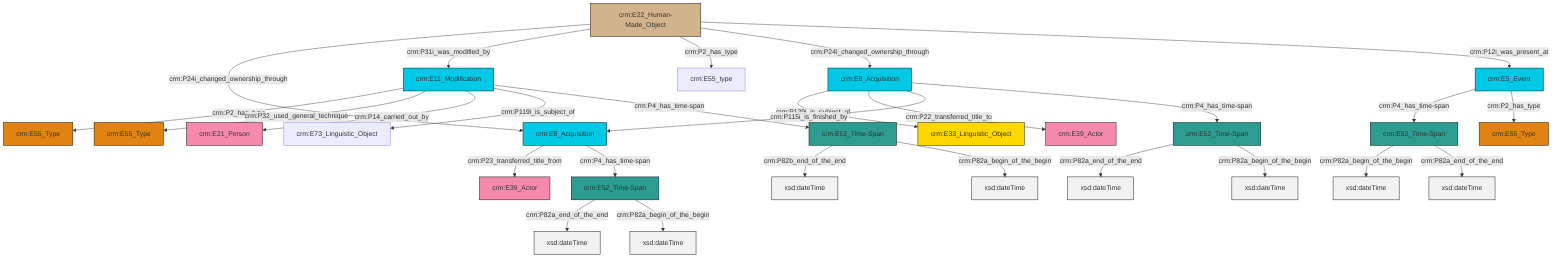 graph TD
classDef Literal fill:#f2f2f2,stroke:#000000;
classDef CRM_Entity fill:#FFFFFF,stroke:#000000;
classDef Temporal_Entity fill:#00C9E6, stroke:#000000;
classDef Type fill:#E18312, stroke:#000000;
classDef Time-Span fill:#2C9C91, stroke:#000000;
classDef Appellation fill:#FFEB7F, stroke:#000000;
classDef Place fill:#008836, stroke:#000000;
classDef Persistent_Item fill:#B266B2, stroke:#000000;
classDef Conceptual_Object fill:#FFD700, stroke:#000000;
classDef Physical_Thing fill:#D2B48C, stroke:#000000;
classDef Actor fill:#f58aad, stroke:#000000;
classDef PC_Classes fill:#4ce600, stroke:#000000;
classDef Multi fill:#cccccc,stroke:#000000;

8["crm:E5_Event"]:::Temporal_Entity -->|crm:P4_has_time-span| 9["crm:E52_Time-Span"]:::Time-Span
10["crm:E52_Time-Span"]:::Time-Span -->|crm:P82a_end_of_the_end| 11[xsd:dateTime]:::Literal
12["crm:E8_Acquisition"]:::Temporal_Entity -->|crm:P129i_is_subject_of| 13["crm:E33_Linguistic_Object"]:::Conceptual_Object
0["crm:E11_Modification"]:::Temporal_Entity -->|crm:P2_has_type| 14["crm:E55_Type"]:::Type
0["crm:E11_Modification"]:::Temporal_Entity -->|crm:P32_used_general_technique| 22["crm:E55_Type"]:::Type
20["crm:E22_Human-Made_Object"]:::Physical_Thing -->|crm:P24i_changed_ownership_through| 16["crm:E8_Acquisition"]:::Temporal_Entity
20["crm:E22_Human-Made_Object"]:::Physical_Thing -->|crm:P31i_was_modified_by| 0["crm:E11_Modification"]:::Temporal_Entity
16["crm:E8_Acquisition"]:::Temporal_Entity -->|crm:P23_transferred_title_from| 4["crm:E39_Actor"]:::Actor
20["crm:E22_Human-Made_Object"]:::Physical_Thing -->|crm:P2_has_type| 18["crm:E55_type"]:::Default
20["crm:E22_Human-Made_Object"]:::Physical_Thing -->|crm:P24i_changed_ownership_through| 12["crm:E8_Acquisition"]:::Temporal_Entity
0["crm:E11_Modification"]:::Temporal_Entity -->|crm:P14_carried_out_by| 2["crm:E21_Person"]:::Actor
25["crm:E52_Time-Span"]:::Time-Span -->|crm:P82a_end_of_the_end| 26[xsd:dateTime]:::Literal
27["crm:E52_Time-Span"]:::Time-Span -->|crm:P82b_end_of_the_end| 28[xsd:dateTime]:::Literal
0["crm:E11_Modification"]:::Temporal_Entity -->|crm:P119i_is_subject_of| 6["crm:E73_Linguistic_Object"]:::Default
16["crm:E8_Acquisition"]:::Temporal_Entity -->|crm:P4_has_time-span| 10["crm:E52_Time-Span"]:::Time-Span
12["crm:E8_Acquisition"]:::Temporal_Entity -->|crm:P22_transferred_title_to| 29["crm:E39_Actor"]:::Actor
10["crm:E52_Time-Span"]:::Time-Span -->|crm:P82a_begin_of_the_begin| 30[xsd:dateTime]:::Literal
20["crm:E22_Human-Made_Object"]:::Physical_Thing -->|crm:P12i_was_present_at| 8["crm:E5_Event"]:::Temporal_Entity
12["crm:E8_Acquisition"]:::Temporal_Entity -->|crm:P115i_is_finished_by| 16["crm:E8_Acquisition"]:::Temporal_Entity
27["crm:E52_Time-Span"]:::Time-Span -->|crm:P82a_begin_of_the_begin| 31[xsd:dateTime]:::Literal
25["crm:E52_Time-Span"]:::Time-Span -->|crm:P82a_begin_of_the_begin| 33[xsd:dateTime]:::Literal
12["crm:E8_Acquisition"]:::Temporal_Entity -->|crm:P4_has_time-span| 25["crm:E52_Time-Span"]:::Time-Span
9["crm:E52_Time-Span"]:::Time-Span -->|crm:P82a_begin_of_the_begin| 37[xsd:dateTime]:::Literal
9["crm:E52_Time-Span"]:::Time-Span -->|crm:P82a_end_of_the_end| 38[xsd:dateTime]:::Literal
0["crm:E11_Modification"]:::Temporal_Entity -->|crm:P4_has_time-span| 27["crm:E52_Time-Span"]:::Time-Span
8["crm:E5_Event"]:::Temporal_Entity -->|crm:P2_has_type| 39["crm:E55_Type"]:::Type
